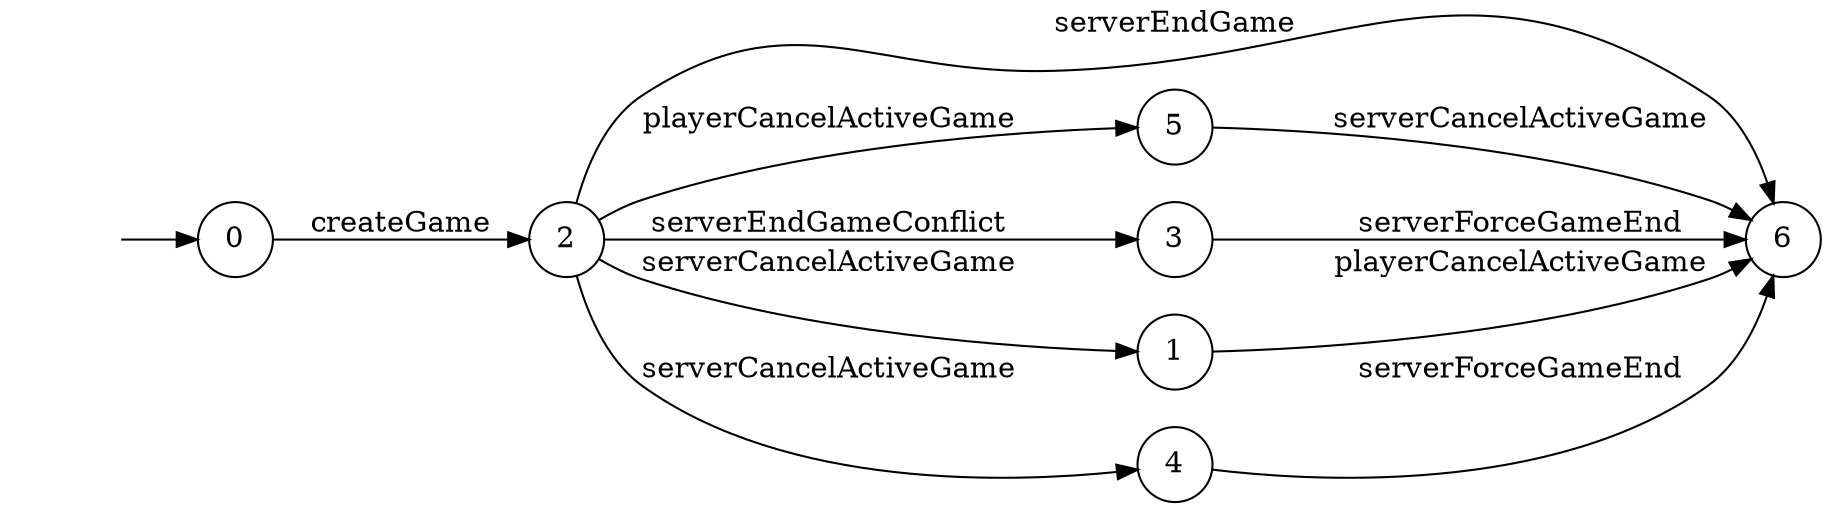 digraph "./InvConPlus/Dapp-Automata-data/result//gamechannel-fix/0xbf8b9092e809de87932b28ffaa00d520b04359aa/GameChannel/FSM-8" {
	graph [rankdir=LR]
	"" [label="" shape=plaintext]
	6 [label=6 shape=circle]
	2 [label=2 shape=circle]
	0 [label=0 shape=circle]
	5 [label=5 shape=circle]
	3 [label=3 shape=circle]
	1 [label=1 shape=circle]
	4 [label=4 shape=circle]
	"" -> 0 [label=""]
	0 -> 2 [label=createGame]
	2 -> 6 [label=serverEndGame]
	2 -> 5 [label=playerCancelActiveGame]
	2 -> 1 [label=serverCancelActiveGame]
	2 -> 4 [label=serverCancelActiveGame]
	2 -> 3 [label=serverEndGameConflict]
	3 -> 6 [label=serverForceGameEnd]
	4 -> 6 [label=serverForceGameEnd]
	1 -> 6 [label=playerCancelActiveGame]
	5 -> 6 [label=serverCancelActiveGame]
}
